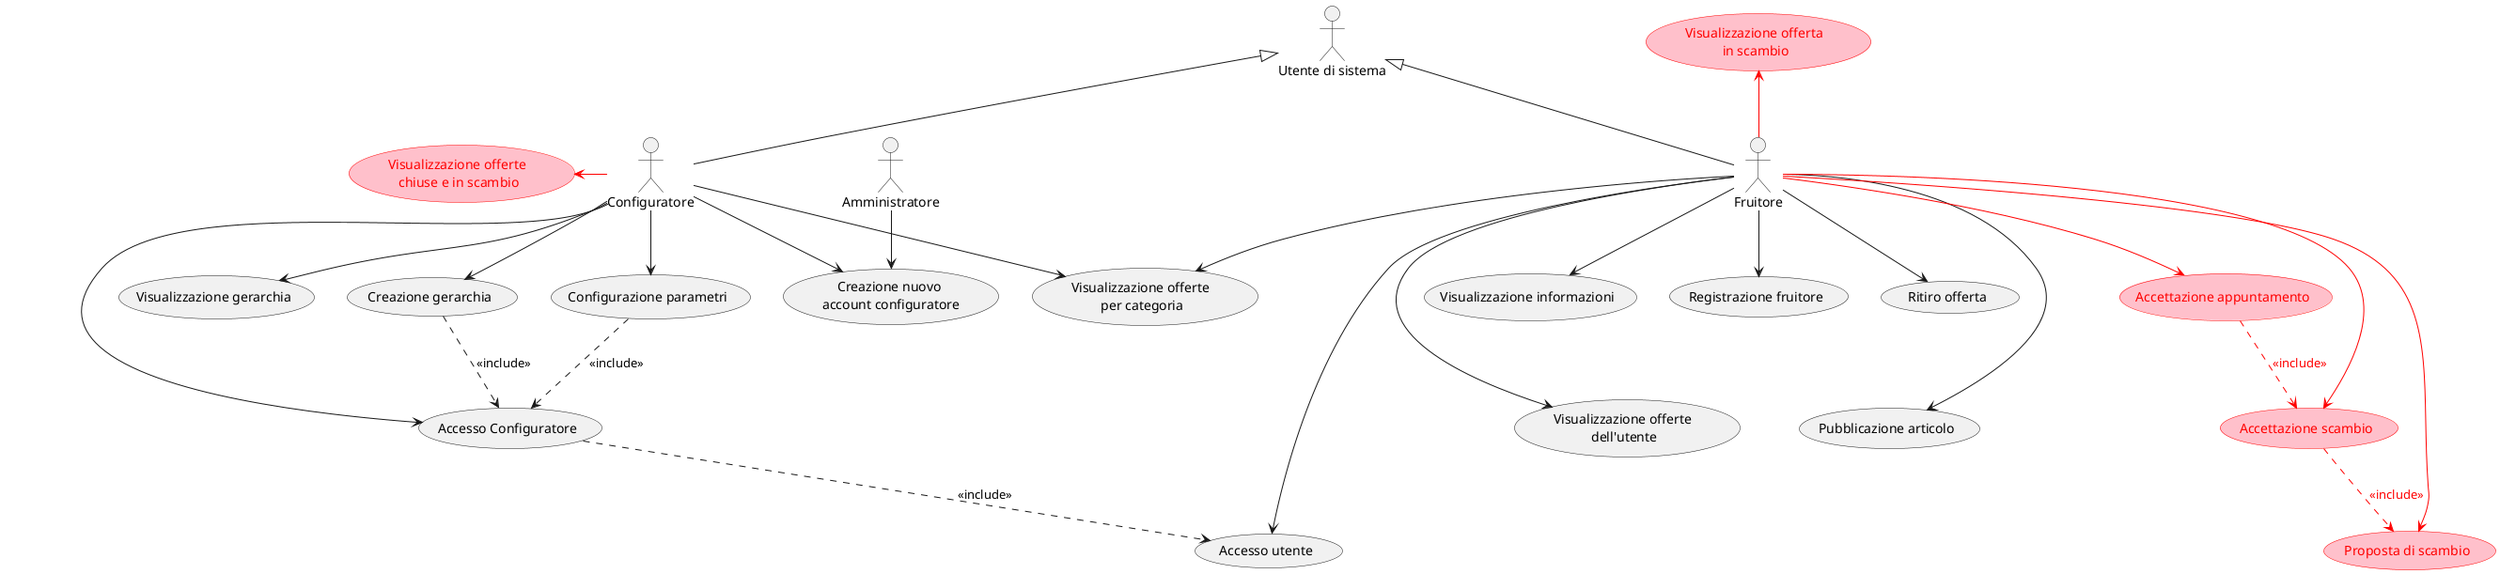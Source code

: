 @startuml

:Utente di sistema: as user
:Configuratore: as conf
:Amministratore: as adm

conf -up-|> user
conf --> (Accesso Configuratore)
conf --> (Creazione gerarchia)

adm --> (Creazione nuovo \naccount configuratore)
conf --> (Creazione nuovo \naccount configuratore)
conf --> (Visualizzazione gerarchia)

(Accesso Configuratore) ..> (Accesso utente): <<include>>
(Creazione gerarchia) ..> (Accesso Configuratore): <<include>>

:Fruitore: as fruit

fruit -up-|> user

(Configurazione parametri)
(Registrazione fruitore)

conf --> (Configurazione parametri)
fruit --> (Visualizzazione informazioni)
fruit --> (Registrazione fruitore)
fruit --> (Accesso utente)
(Configurazione parametri) ..> (Accesso Configuratore) : <<include>>

fruit --> (Pubblicazione articolo)
fruit --> (Ritiro offerta)
fruit --> (Visualizzazione offerte \nper categoria)
conf --> (Visualizzazione offerte \nper categoria)
fruit --> (Visualizzazione offerte \ndell'utente)


'VERSIONE 4 ==========================================

(Proposta di scambio) #pink;line:red;text:red
(Accettazione scambio) #pink;line:red;text:red
(Accettazione appuntamento) #pink;line:red;text:red
(Visualizzazione offerta \nin scambio) #pink;line:red;text:red
(Visualizzazione offerte \nchiuse e in scambio) #pink;line:red;text:red

fruit --> (Proposta di scambio) #red;text:red
fruit --> (Accettazione scambio) #red;text:red
fruit --> (Accettazione appuntamento) #red;text:red
fruit -up-> (Visualizzazione offerta \nin scambio) #red;text:red
conf -left-> (Visualizzazione offerte \nchiuse e in scambio) #red;text:red

(Accettazione appuntamento) ..> (Accettazione scambio) #red;text:red : <<include>>
(Accettazione scambio) ..> (Proposta di scambio) #red;text:red : <<include>>

'(Visualizzazione offerte \nchiuse e in scambio) -[hidden]- (Visualizzazione offerte \nper categoria)
(Registrazione fruitore) -[hidden]- (Pubblicazione articolo)
'(Pubblicazione articolo) -[hidden]- (Ritiro offerta)
'(Accettazione appuntamento) -[hidden]- (Ritiro offerta)
(Registrazione fruitore) -[hidden]- (Visualizzazione offerte \ndell'utente)
'(Accettazione appuntamento) -[hidden]- (Visualizzazione offerte \ndell'utente)
'(Visualizzazione offerte \nchiuse e in scambio) -[hidden]- (Visualizzazione offerte \nper categoria)
'(Visualizzazione gerarchia) -[hidden]- (Creazione nuovo \naccount configuratore)

@enduml